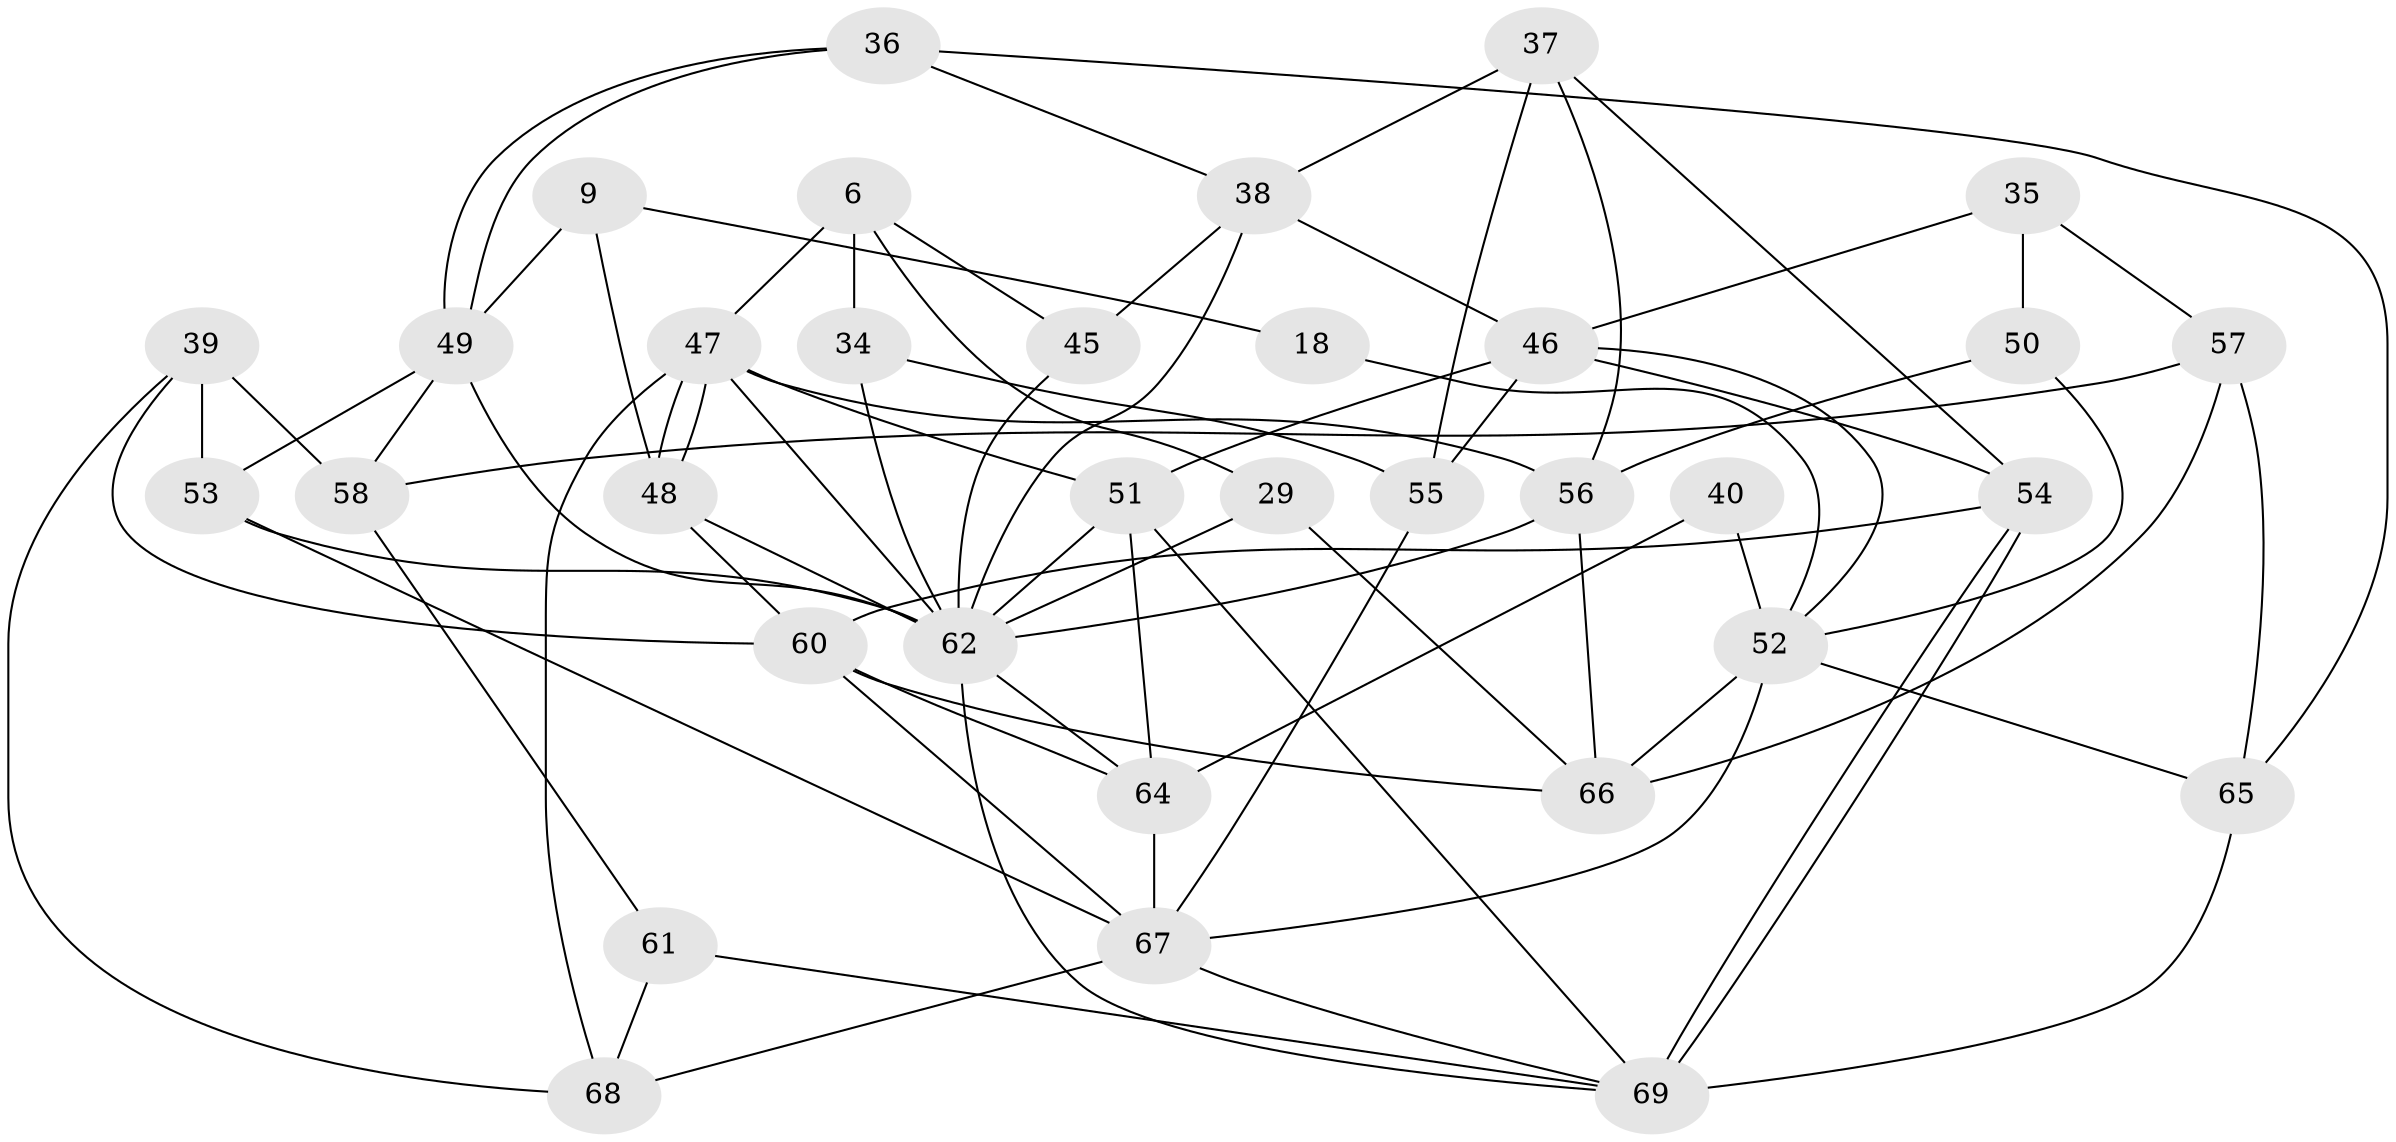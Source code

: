 // original degree distribution, {5: 0.17391304347826086, 7: 0.028985507246376812, 4: 0.36231884057971014, 3: 0.2608695652173913, 2: 0.08695652173913043, 6: 0.08695652173913043}
// Generated by graph-tools (version 1.1) at 2025/52/03/04/25 21:52:31]
// undirected, 34 vertices, 79 edges
graph export_dot {
graph [start="1"]
  node [color=gray90,style=filled];
  6;
  9 [super="+5"];
  18;
  29;
  34 [super="+23"];
  35;
  36;
  37;
  38;
  39;
  40;
  45;
  46 [super="+1+8"];
  47 [super="+33"];
  48;
  49 [super="+21"];
  50 [super="+31"];
  51 [super="+32"];
  52 [super="+7"];
  53 [super="+15"];
  54;
  55 [super="+22+27"];
  56 [super="+30"];
  57 [super="+3"];
  58 [super="+44"];
  60 [super="+12+28"];
  61;
  62 [super="+16+59+41"];
  64 [super="+43+24"];
  65 [super="+63"];
  66 [super="+42"];
  67 [super="+2+4+20"];
  68;
  69 [super="+11+26"];
  6 -- 34 [weight=2];
  6 -- 29;
  6 -- 45;
  6 -- 47;
  9 -- 48 [weight=2];
  9 -- 18;
  9 -- 49;
  18 -- 52;
  29 -- 66;
  29 -- 62 [weight=2];
  34 -- 55;
  34 -- 62;
  35 -- 50 [weight=2];
  35 -- 46;
  35 -- 57;
  36 -- 38;
  36 -- 49;
  36 -- 49;
  36 -- 65;
  37 -- 56;
  37 -- 54;
  37 -- 38;
  37 -- 55;
  38 -- 45;
  38 -- 46 [weight=2];
  38 -- 62;
  39 -- 68;
  39 -- 53;
  39 -- 58 [weight=2];
  39 -- 60;
  40 -- 52 [weight=2];
  40 -- 64 [weight=2];
  45 -- 62;
  46 -- 52;
  46 -- 54;
  46 -- 51;
  46 -- 55 [weight=2];
  47 -- 48;
  47 -- 48;
  47 -- 62 [weight=2];
  47 -- 51;
  47 -- 56;
  47 -- 68;
  48 -- 60;
  48 -- 62;
  49 -- 58;
  49 -- 53 [weight=2];
  49 -- 62;
  50 -- 52;
  50 -- 56;
  51 -- 69;
  51 -- 64;
  51 -- 62;
  52 -- 67 [weight=3];
  52 -- 66;
  52 -- 65 [weight=2];
  53 -- 67 [weight=2];
  53 -- 62 [weight=2];
  54 -- 69;
  54 -- 69;
  54 -- 60;
  55 -- 67;
  56 -- 66;
  56 -- 62;
  57 -- 66 [weight=2];
  57 -- 65;
  57 -- 58;
  58 -- 61;
  60 -- 64;
  60 -- 66;
  60 -- 67;
  61 -- 69;
  61 -- 68;
  62 -- 69;
  62 -- 64;
  64 -- 67 [weight=2];
  65 -- 69 [weight=2];
  67 -- 68;
  67 -- 69;
}
